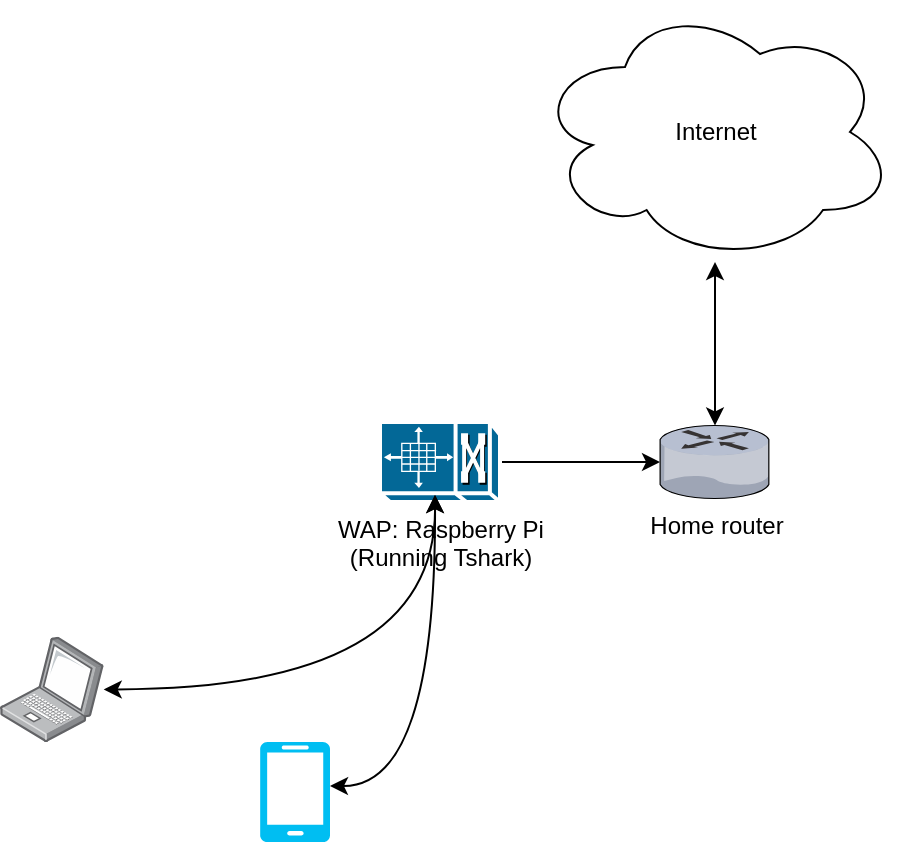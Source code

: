 <mxfile version="26.0.4">
  <diagram name="Página-1" id="ByPnyzdSTrtcEhe8VtN3">
    <mxGraphModel dx="918" dy="1663" grid="1" gridSize="10" guides="1" tooltips="1" connect="1" arrows="1" fold="1" page="1" pageScale="1" pageWidth="827" pageHeight="1169" math="0" shadow="0">
      <root>
        <mxCell id="0" />
        <mxCell id="1" parent="0" />
        <mxCell id="OuBfsWX4JVmCZUi8fxrF-2" style="edgeStyle=orthogonalEdgeStyle;rounded=0;orthogonalLoop=1;jettySize=auto;html=1;" edge="1" parent="1" source="K6Pyr4SFYFlHtut3ddDA-2" target="OuBfsWX4JVmCZUi8fxrF-1">
          <mxGeometry relative="1" as="geometry" />
        </mxCell>
        <mxCell id="K6Pyr4SFYFlHtut3ddDA-2" value="WAP: Raspberry Pi&lt;div&gt;(Running Tshark&lt;span style=&quot;background-color: transparent; color: light-dark(rgb(0, 0, 0), rgb(255, 255, 255));&quot;&gt;)&lt;/span&gt;&lt;/div&gt;" style="shape=mxgraph.cisco.misc.pxf;html=1;pointerEvents=1;dashed=0;fillColor=#036897;strokeColor=#ffffff;strokeWidth=2;verticalLabelPosition=bottom;verticalAlign=top;align=center;outlineConnect=0;direction=south;" parent="1" vertex="1">
          <mxGeometry x="380" y="120" width="60" height="40" as="geometry" />
        </mxCell>
        <mxCell id="K6Pyr4SFYFlHtut3ddDA-3" value="" style="verticalLabelPosition=bottom;html=1;verticalAlign=top;align=center;strokeColor=none;fillColor=#00BEF2;shape=mxgraph.azure.mobile;pointerEvents=1;" parent="1" vertex="1">
          <mxGeometry x="320" y="280" width="35" height="50" as="geometry" />
        </mxCell>
        <mxCell id="K6Pyr4SFYFlHtut3ddDA-7" style="edgeStyle=orthogonalEdgeStyle;rounded=0;orthogonalLoop=1;jettySize=auto;html=1;endArrow=classic;endFill=1;curved=1;startArrow=classic;startFill=1;" parent="1" source="K6Pyr4SFYFlHtut3ddDA-4" edge="1">
          <mxGeometry relative="1" as="geometry">
            <mxPoint x="407.5" y="156.5" as="targetPoint" />
          </mxGeometry>
        </mxCell>
        <mxCell id="K6Pyr4SFYFlHtut3ddDA-4" value="" style="image;points=[];aspect=fixed;html=1;align=center;shadow=0;dashed=0;image=img/lib/allied_telesis/computer_and_terminals/Laptop.svg;" parent="1" vertex="1">
          <mxGeometry x="190" y="227.4" width="51.86" height="52.6" as="geometry" />
        </mxCell>
        <mxCell id="K6Pyr4SFYFlHtut3ddDA-8" value="" style="shape=image;html=1;verticalAlign=top;verticalLabelPosition=bottom;labelBackgroundColor=#ffffff;imageAspect=0;aspect=fixed;image=https://cdn4.iconfinder.com/data/icons/evil-icons-user-interface/64/download-128.png;align=center;" parent="1" vertex="1">
          <mxGeometry x="430" y="90" width="41.3" height="41.3" as="geometry" />
        </mxCell>
        <mxCell id="K6Pyr4SFYFlHtut3ddDA-9" style="edgeStyle=orthogonalEdgeStyle;rounded=0;orthogonalLoop=1;jettySize=auto;html=1;endArrow=classic;endFill=1;curved=1;startArrow=classic;startFill=1;" parent="1" edge="1">
          <mxGeometry relative="1" as="geometry">
            <mxPoint x="355" y="301.95" as="sourcePoint" />
            <mxPoint x="407.5" y="156.5" as="targetPoint" />
          </mxGeometry>
        </mxCell>
        <mxCell id="SaDwClGc7C7cKQLf9XC1-3" value="Internet" style="ellipse;shape=cloud;whiteSpace=wrap;html=1;" parent="1" vertex="1">
          <mxGeometry x="457.5" y="-90" width="180" height="130" as="geometry" />
        </mxCell>
        <mxCell id="OuBfsWX4JVmCZUi8fxrF-6" style="edgeStyle=orthogonalEdgeStyle;rounded=0;orthogonalLoop=1;jettySize=auto;html=1;startArrow=classic;startFill=1;" edge="1" parent="1" source="OuBfsWX4JVmCZUi8fxrF-1" target="SaDwClGc7C7cKQLf9XC1-3">
          <mxGeometry relative="1" as="geometry" />
        </mxCell>
        <mxCell id="OuBfsWX4JVmCZUi8fxrF-1" value="Home router" style="verticalLabelPosition=bottom;sketch=0;aspect=fixed;html=1;verticalAlign=top;strokeColor=none;align=center;outlineConnect=0;shape=mxgraph.citrix.router;" vertex="1" parent="1">
          <mxGeometry x="520" y="121.75" width="55" height="36.5" as="geometry" />
        </mxCell>
      </root>
    </mxGraphModel>
  </diagram>
</mxfile>
